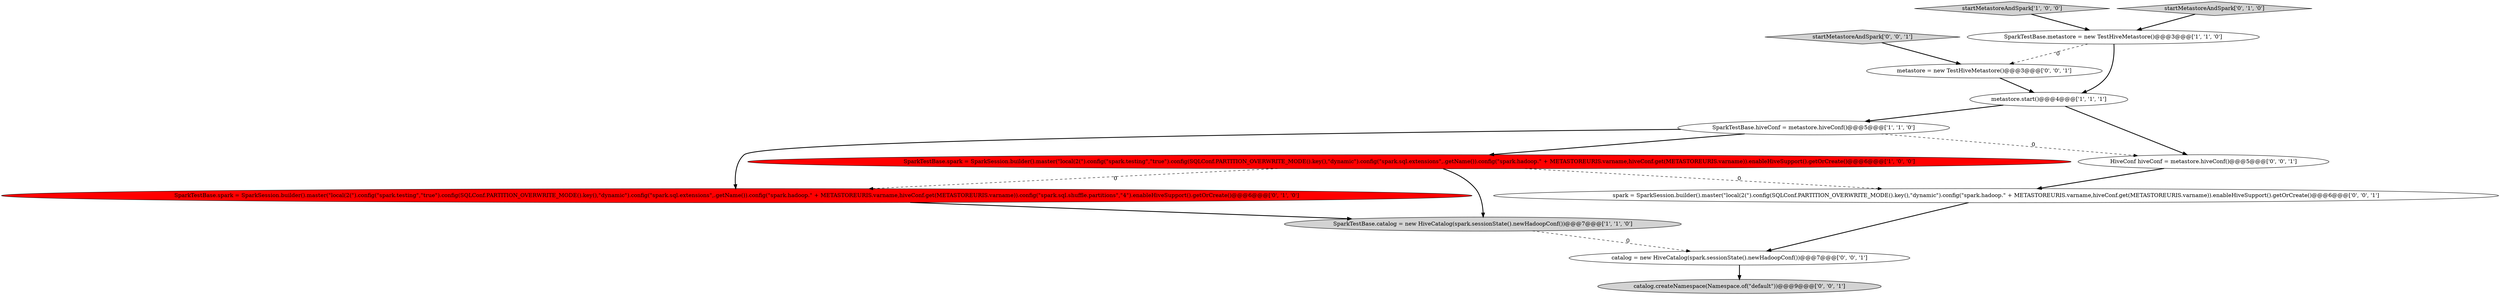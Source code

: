 digraph {
4 [style = filled, label = "SparkTestBase.spark = SparkSession.builder().master(\"local(2(\").config(\"spark.testing\",\"true\").config(SQLConf.PARTITION_OVERWRITE_MODE().key(),\"dynamic\").config(\"spark.sql.extensions\",.getName()).config(\"spark.hadoop.\" + METASTOREURIS.varname,hiveConf.get(METASTOREURIS.varname)).enableHiveSupport().getOrCreate()@@@6@@@['1', '0', '0']", fillcolor = red, shape = ellipse image = "AAA1AAABBB1BBB"];
7 [style = filled, label = "SparkTestBase.spark = SparkSession.builder().master(\"local(2(\").config(\"spark.testing\",\"true\").config(SQLConf.PARTITION_OVERWRITE_MODE().key(),\"dynamic\").config(\"spark.sql.extensions\",.getName()).config(\"spark.hadoop.\" + METASTOREURIS.varname,hiveConf.get(METASTOREURIS.varname)).config(\"spark.sql.shuffle.partitions\",\"4\").enableHiveSupport().getOrCreate()@@@6@@@['0', '1', '0']", fillcolor = red, shape = ellipse image = "AAA1AAABBB2BBB"];
1 [style = filled, label = "startMetastoreAndSpark['1', '0', '0']", fillcolor = lightgray, shape = diamond image = "AAA0AAABBB1BBB"];
0 [style = filled, label = "SparkTestBase.metastore = new TestHiveMetastore()@@@3@@@['1', '1', '0']", fillcolor = white, shape = ellipse image = "AAA0AAABBB1BBB"];
12 [style = filled, label = "HiveConf hiveConf = metastore.hiveConf()@@@5@@@['0', '0', '1']", fillcolor = white, shape = ellipse image = "AAA0AAABBB3BBB"];
13 [style = filled, label = "catalog = new HiveCatalog(spark.sessionState().newHadoopConf())@@@7@@@['0', '0', '1']", fillcolor = white, shape = ellipse image = "AAA0AAABBB3BBB"];
9 [style = filled, label = "catalog.createNamespace(Namespace.of(\"default\"))@@@9@@@['0', '0', '1']", fillcolor = lightgray, shape = ellipse image = "AAA0AAABBB3BBB"];
10 [style = filled, label = "startMetastoreAndSpark['0', '0', '1']", fillcolor = lightgray, shape = diamond image = "AAA0AAABBB3BBB"];
11 [style = filled, label = "metastore = new TestHiveMetastore()@@@3@@@['0', '0', '1']", fillcolor = white, shape = ellipse image = "AAA0AAABBB3BBB"];
5 [style = filled, label = "SparkTestBase.catalog = new HiveCatalog(spark.sessionState().newHadoopConf())@@@7@@@['1', '1', '0']", fillcolor = lightgray, shape = ellipse image = "AAA0AAABBB1BBB"];
3 [style = filled, label = "SparkTestBase.hiveConf = metastore.hiveConf()@@@5@@@['1', '1', '0']", fillcolor = white, shape = ellipse image = "AAA0AAABBB1BBB"];
2 [style = filled, label = "metastore.start()@@@4@@@['1', '1', '1']", fillcolor = white, shape = ellipse image = "AAA0AAABBB1BBB"];
8 [style = filled, label = "spark = SparkSession.builder().master(\"local(2(\").config(SQLConf.PARTITION_OVERWRITE_MODE().key(),\"dynamic\").config(\"spark.hadoop.\" + METASTOREURIS.varname,hiveConf.get(METASTOREURIS.varname)).enableHiveSupport().getOrCreate()@@@6@@@['0', '0', '1']", fillcolor = white, shape = ellipse image = "AAA0AAABBB3BBB"];
6 [style = filled, label = "startMetastoreAndSpark['0', '1', '0']", fillcolor = lightgray, shape = diamond image = "AAA0AAABBB2BBB"];
5->13 [style = dashed, label="0"];
7->5 [style = bold, label=""];
0->11 [style = dashed, label="0"];
6->0 [style = bold, label=""];
13->9 [style = bold, label=""];
1->0 [style = bold, label=""];
3->12 [style = dashed, label="0"];
4->8 [style = dashed, label="0"];
8->13 [style = bold, label=""];
3->7 [style = bold, label=""];
4->7 [style = dashed, label="0"];
4->5 [style = bold, label=""];
3->4 [style = bold, label=""];
12->8 [style = bold, label=""];
11->2 [style = bold, label=""];
2->12 [style = bold, label=""];
2->3 [style = bold, label=""];
0->2 [style = bold, label=""];
10->11 [style = bold, label=""];
}

